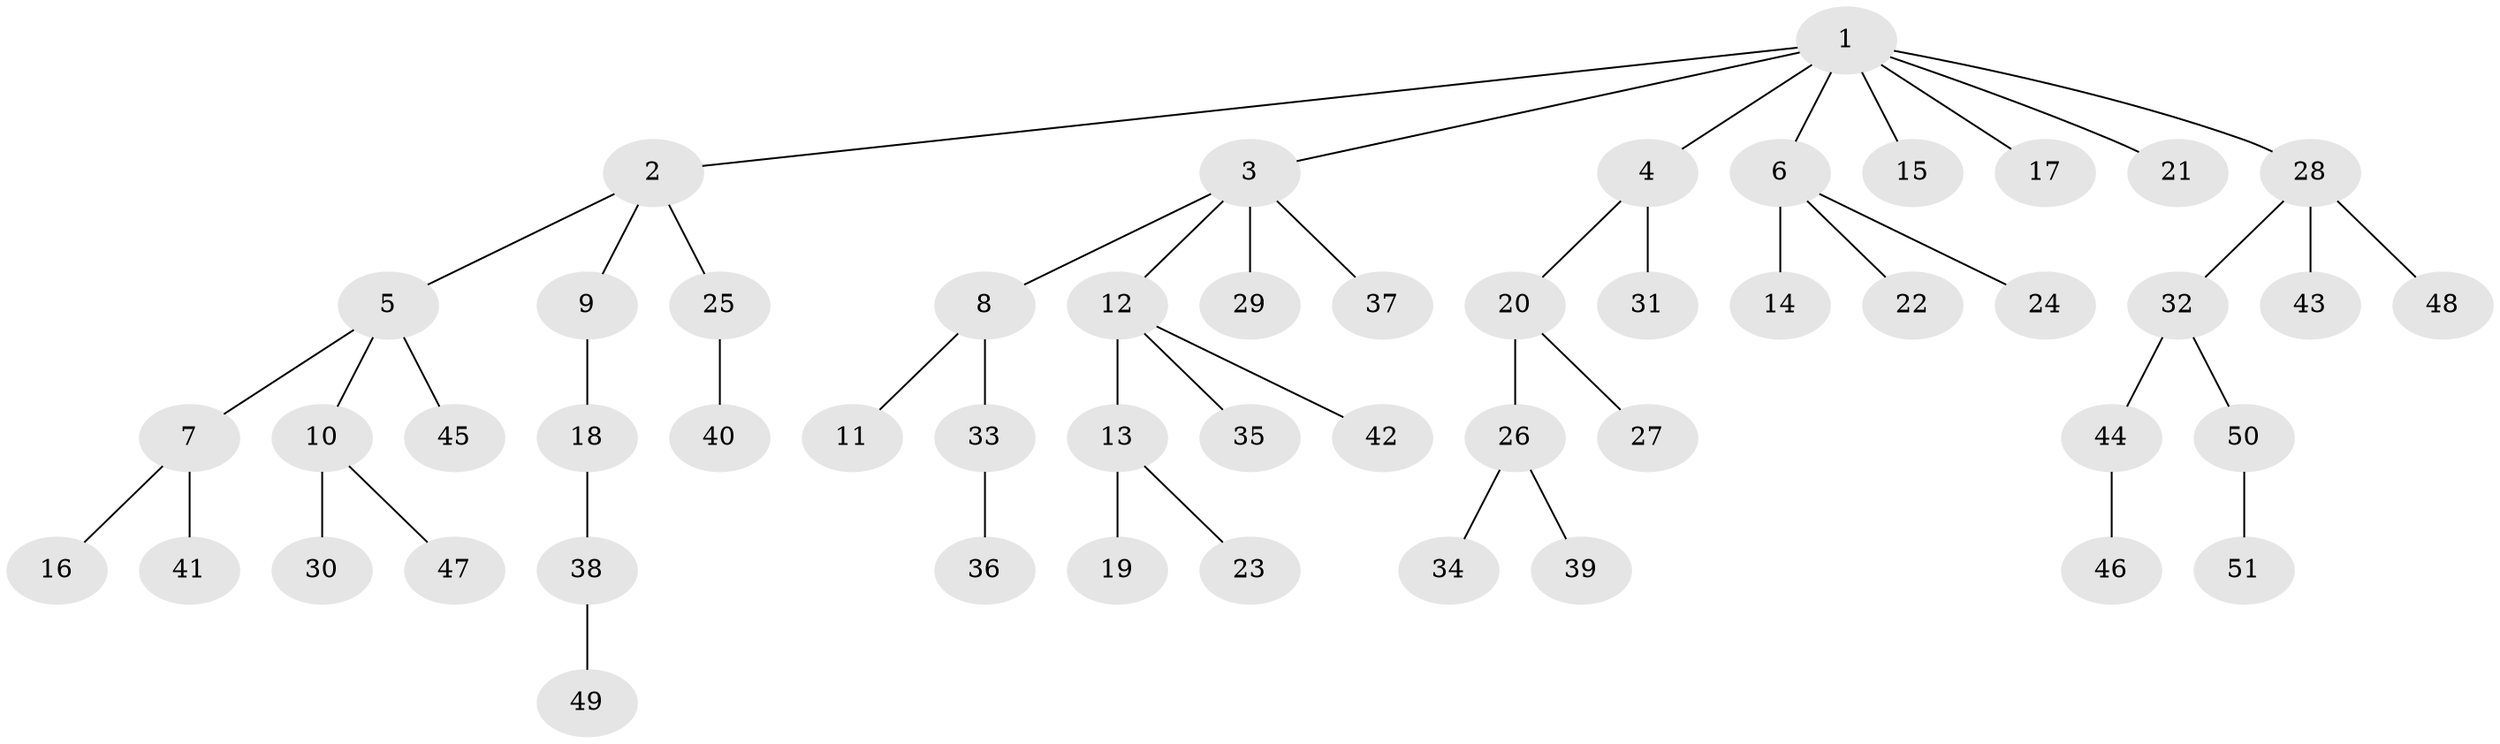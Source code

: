 // Generated by graph-tools (version 1.1) at 2025/11/02/27/25 16:11:26]
// undirected, 51 vertices, 50 edges
graph export_dot {
graph [start="1"]
  node [color=gray90,style=filled];
  1;
  2;
  3;
  4;
  5;
  6;
  7;
  8;
  9;
  10;
  11;
  12;
  13;
  14;
  15;
  16;
  17;
  18;
  19;
  20;
  21;
  22;
  23;
  24;
  25;
  26;
  27;
  28;
  29;
  30;
  31;
  32;
  33;
  34;
  35;
  36;
  37;
  38;
  39;
  40;
  41;
  42;
  43;
  44;
  45;
  46;
  47;
  48;
  49;
  50;
  51;
  1 -- 2;
  1 -- 3;
  1 -- 4;
  1 -- 6;
  1 -- 15;
  1 -- 17;
  1 -- 21;
  1 -- 28;
  2 -- 5;
  2 -- 9;
  2 -- 25;
  3 -- 8;
  3 -- 12;
  3 -- 29;
  3 -- 37;
  4 -- 20;
  4 -- 31;
  5 -- 7;
  5 -- 10;
  5 -- 45;
  6 -- 14;
  6 -- 22;
  6 -- 24;
  7 -- 16;
  7 -- 41;
  8 -- 11;
  8 -- 33;
  9 -- 18;
  10 -- 30;
  10 -- 47;
  12 -- 13;
  12 -- 35;
  12 -- 42;
  13 -- 19;
  13 -- 23;
  18 -- 38;
  20 -- 26;
  20 -- 27;
  25 -- 40;
  26 -- 34;
  26 -- 39;
  28 -- 32;
  28 -- 43;
  28 -- 48;
  32 -- 44;
  32 -- 50;
  33 -- 36;
  38 -- 49;
  44 -- 46;
  50 -- 51;
}

